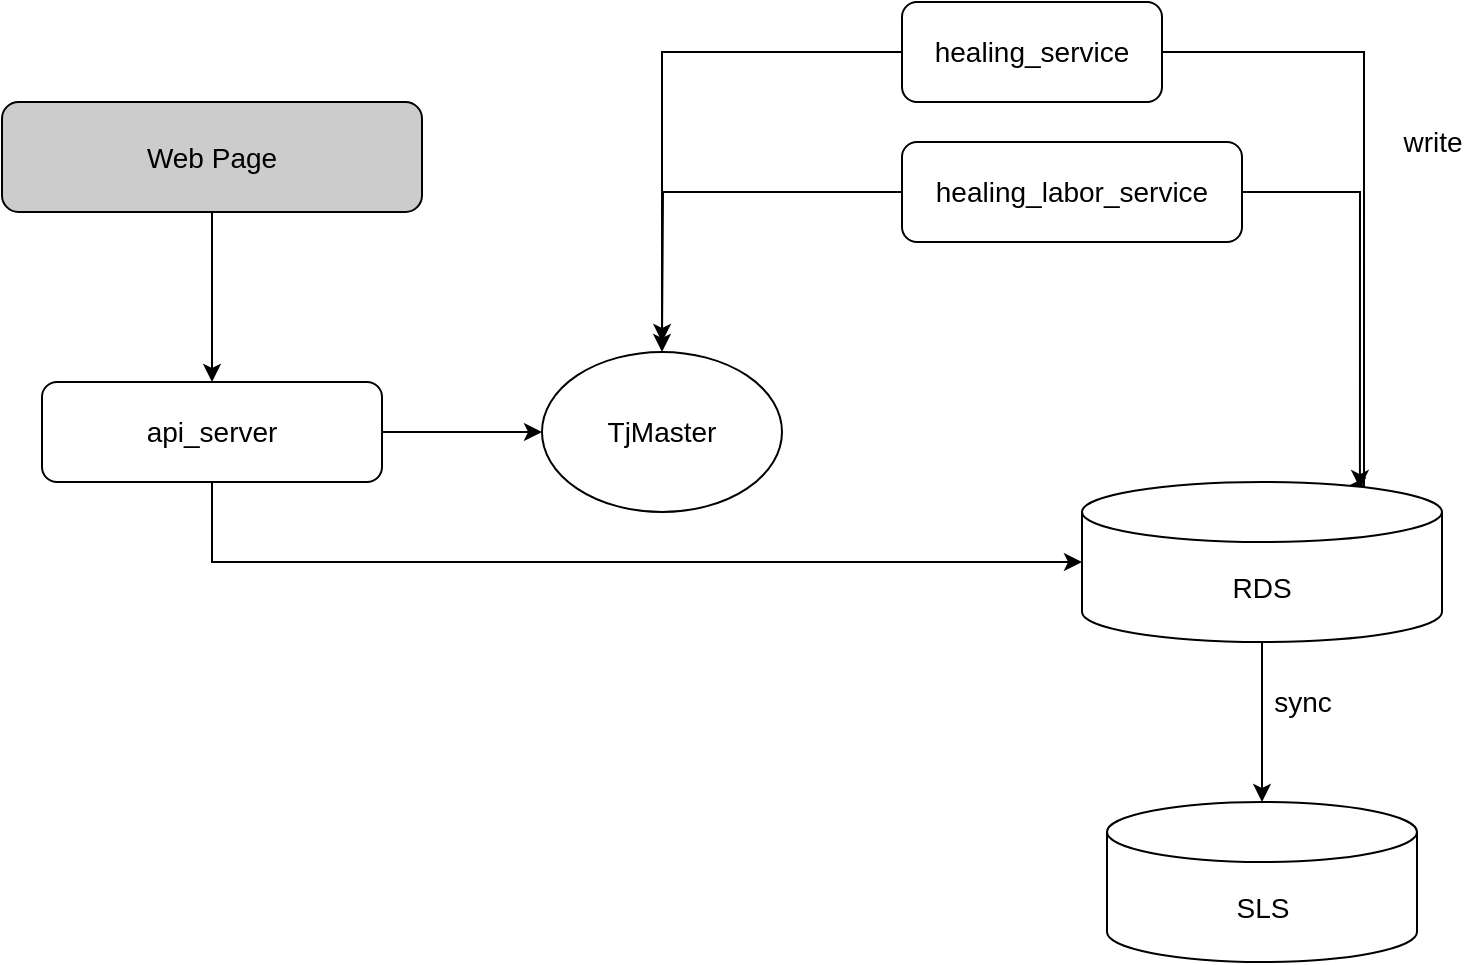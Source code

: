 <mxfile version="14.4.6" type="github">
  <diagram id="3tbKJSFBkIZXBH35SvDg" name="第 1 页">
    <mxGraphModel dx="1298" dy="888" grid="1" gridSize="10" guides="1" tooltips="1" connect="1" arrows="1" fold="1" page="1" pageScale="1" pageWidth="827" pageHeight="1169" math="0" shadow="0">
      <root>
        <mxCell id="0" />
        <mxCell id="1" parent="0" />
        <mxCell id="wN6Hmgq2XUdqvaNO75xX-20" style="edgeStyle=orthogonalEdgeStyle;rounded=0;orthogonalLoop=1;jettySize=auto;html=1;fontSize=14;exitX=1;exitY=0.5;exitDx=0;exitDy=0;entryX=0.739;entryY=0.025;entryDx=0;entryDy=0;entryPerimeter=0;" edge="1" parent="1" source="wN6Hmgq2XUdqvaNO75xX-1" target="wN6Hmgq2XUdqvaNO75xX-5">
          <mxGeometry relative="1" as="geometry">
            <mxPoint x="711" y="340" as="targetPoint" />
            <Array as="points">
              <mxPoint x="711" y="185" />
              <mxPoint x="711" y="402" />
            </Array>
          </mxGeometry>
        </mxCell>
        <mxCell id="wN6Hmgq2XUdqvaNO75xX-23" style="edgeStyle=orthogonalEdgeStyle;rounded=0;orthogonalLoop=1;jettySize=auto;html=1;entryX=0.5;entryY=0;entryDx=0;entryDy=0;fontSize=14;" edge="1" parent="1" source="wN6Hmgq2XUdqvaNO75xX-1" target="wN6Hmgq2XUdqvaNO75xX-19">
          <mxGeometry relative="1" as="geometry" />
        </mxCell>
        <mxCell id="wN6Hmgq2XUdqvaNO75xX-1" value="healing_service" style="rounded=1;whiteSpace=wrap;html=1;fontSize=14;" vertex="1" parent="1">
          <mxGeometry x="480" y="160" width="130" height="50" as="geometry" />
        </mxCell>
        <mxCell id="wN6Hmgq2XUdqvaNO75xX-22" style="edgeStyle=orthogonalEdgeStyle;rounded=0;orthogonalLoop=1;jettySize=auto;html=1;entryX=0.772;entryY=0.038;entryDx=0;entryDy=0;entryPerimeter=0;fontSize=14;exitX=1;exitY=0.5;exitDx=0;exitDy=0;" edge="1" parent="1" source="wN6Hmgq2XUdqvaNO75xX-2" target="wN6Hmgq2XUdqvaNO75xX-5">
          <mxGeometry relative="1" as="geometry">
            <mxPoint x="711.12" y="337" as="targetPoint" />
          </mxGeometry>
        </mxCell>
        <mxCell id="wN6Hmgq2XUdqvaNO75xX-24" style="edgeStyle=orthogonalEdgeStyle;rounded=0;orthogonalLoop=1;jettySize=auto;html=1;fontSize=14;" edge="1" parent="1" source="wN6Hmgq2XUdqvaNO75xX-2">
          <mxGeometry relative="1" as="geometry">
            <mxPoint x="360" y="330" as="targetPoint" />
          </mxGeometry>
        </mxCell>
        <mxCell id="wN6Hmgq2XUdqvaNO75xX-2" value="healing_labor_service" style="rounded=1;whiteSpace=wrap;html=1;fontSize=14;" vertex="1" parent="1">
          <mxGeometry x="480" y="230" width="170" height="50" as="geometry" />
        </mxCell>
        <mxCell id="wN6Hmgq2XUdqvaNO75xX-3" value="SLS" style="shape=cylinder3;whiteSpace=wrap;html=1;boundedLbl=1;backgroundOutline=1;size=15;fontSize=14;" vertex="1" parent="1">
          <mxGeometry x="582.5" y="560" width="155" height="80" as="geometry" />
        </mxCell>
        <mxCell id="wN6Hmgq2XUdqvaNO75xX-26" style="edgeStyle=orthogonalEdgeStyle;rounded=0;orthogonalLoop=1;jettySize=auto;html=1;entryX=0.5;entryY=0;entryDx=0;entryDy=0;entryPerimeter=0;fontSize=14;" edge="1" parent="1" source="wN6Hmgq2XUdqvaNO75xX-5" target="wN6Hmgq2XUdqvaNO75xX-3">
          <mxGeometry relative="1" as="geometry" />
        </mxCell>
        <mxCell id="wN6Hmgq2XUdqvaNO75xX-5" value="RDS" style="shape=cylinder3;whiteSpace=wrap;html=1;boundedLbl=1;backgroundOutline=1;size=15;fontSize=14;" vertex="1" parent="1">
          <mxGeometry x="570" y="400" width="180" height="80" as="geometry" />
        </mxCell>
        <mxCell id="wN6Hmgq2XUdqvaNO75xX-8" value="write" style="text;html=1;align=center;verticalAlign=middle;resizable=0;points=[];autosize=1;fontSize=14;" vertex="1" parent="1">
          <mxGeometry x="720" y="220" width="50" height="20" as="geometry" />
        </mxCell>
        <mxCell id="wN6Hmgq2XUdqvaNO75xX-16" style="edgeStyle=orthogonalEdgeStyle;rounded=0;orthogonalLoop=1;jettySize=auto;html=1;entryX=0;entryY=0.5;entryDx=0;entryDy=0;entryPerimeter=0;fontSize=14;exitX=0.5;exitY=1;exitDx=0;exitDy=0;" edge="1" parent="1" source="wN6Hmgq2XUdqvaNO75xX-13" target="wN6Hmgq2XUdqvaNO75xX-5">
          <mxGeometry relative="1" as="geometry" />
        </mxCell>
        <mxCell id="wN6Hmgq2XUdqvaNO75xX-25" style="edgeStyle=orthogonalEdgeStyle;rounded=0;orthogonalLoop=1;jettySize=auto;html=1;entryX=0;entryY=0.5;entryDx=0;entryDy=0;fontSize=14;" edge="1" parent="1" source="wN6Hmgq2XUdqvaNO75xX-13" target="wN6Hmgq2XUdqvaNO75xX-19">
          <mxGeometry relative="1" as="geometry" />
        </mxCell>
        <mxCell id="wN6Hmgq2XUdqvaNO75xX-13" value="api_server" style="rounded=1;whiteSpace=wrap;html=1;fontSize=14;" vertex="1" parent="1">
          <mxGeometry x="50" y="350" width="170" height="50" as="geometry" />
        </mxCell>
        <mxCell id="wN6Hmgq2XUdqvaNO75xX-15" value="" style="edgeStyle=orthogonalEdgeStyle;rounded=0;orthogonalLoop=1;jettySize=auto;html=1;fontSize=14;" edge="1" parent="1" source="wN6Hmgq2XUdqvaNO75xX-14" target="wN6Hmgq2XUdqvaNO75xX-13">
          <mxGeometry relative="1" as="geometry" />
        </mxCell>
        <mxCell id="wN6Hmgq2XUdqvaNO75xX-14" value="Web Page" style="rounded=1;whiteSpace=wrap;html=1;fontSize=14;fillColor=#CCCCCC;" vertex="1" parent="1">
          <mxGeometry x="30" y="210" width="210" height="55" as="geometry" />
        </mxCell>
        <mxCell id="wN6Hmgq2XUdqvaNO75xX-19" value="TjMaster" style="ellipse;whiteSpace=wrap;html=1;fontSize=14;fillColor=#FFFFFF;" vertex="1" parent="1">
          <mxGeometry x="300" y="335" width="120" height="80" as="geometry" />
        </mxCell>
        <mxCell id="wN6Hmgq2XUdqvaNO75xX-27" value="sync" style="text;html=1;align=center;verticalAlign=middle;resizable=0;points=[];autosize=1;fontSize=14;" vertex="1" parent="1">
          <mxGeometry x="660" y="500" width="40" height="20" as="geometry" />
        </mxCell>
      </root>
    </mxGraphModel>
  </diagram>
</mxfile>
